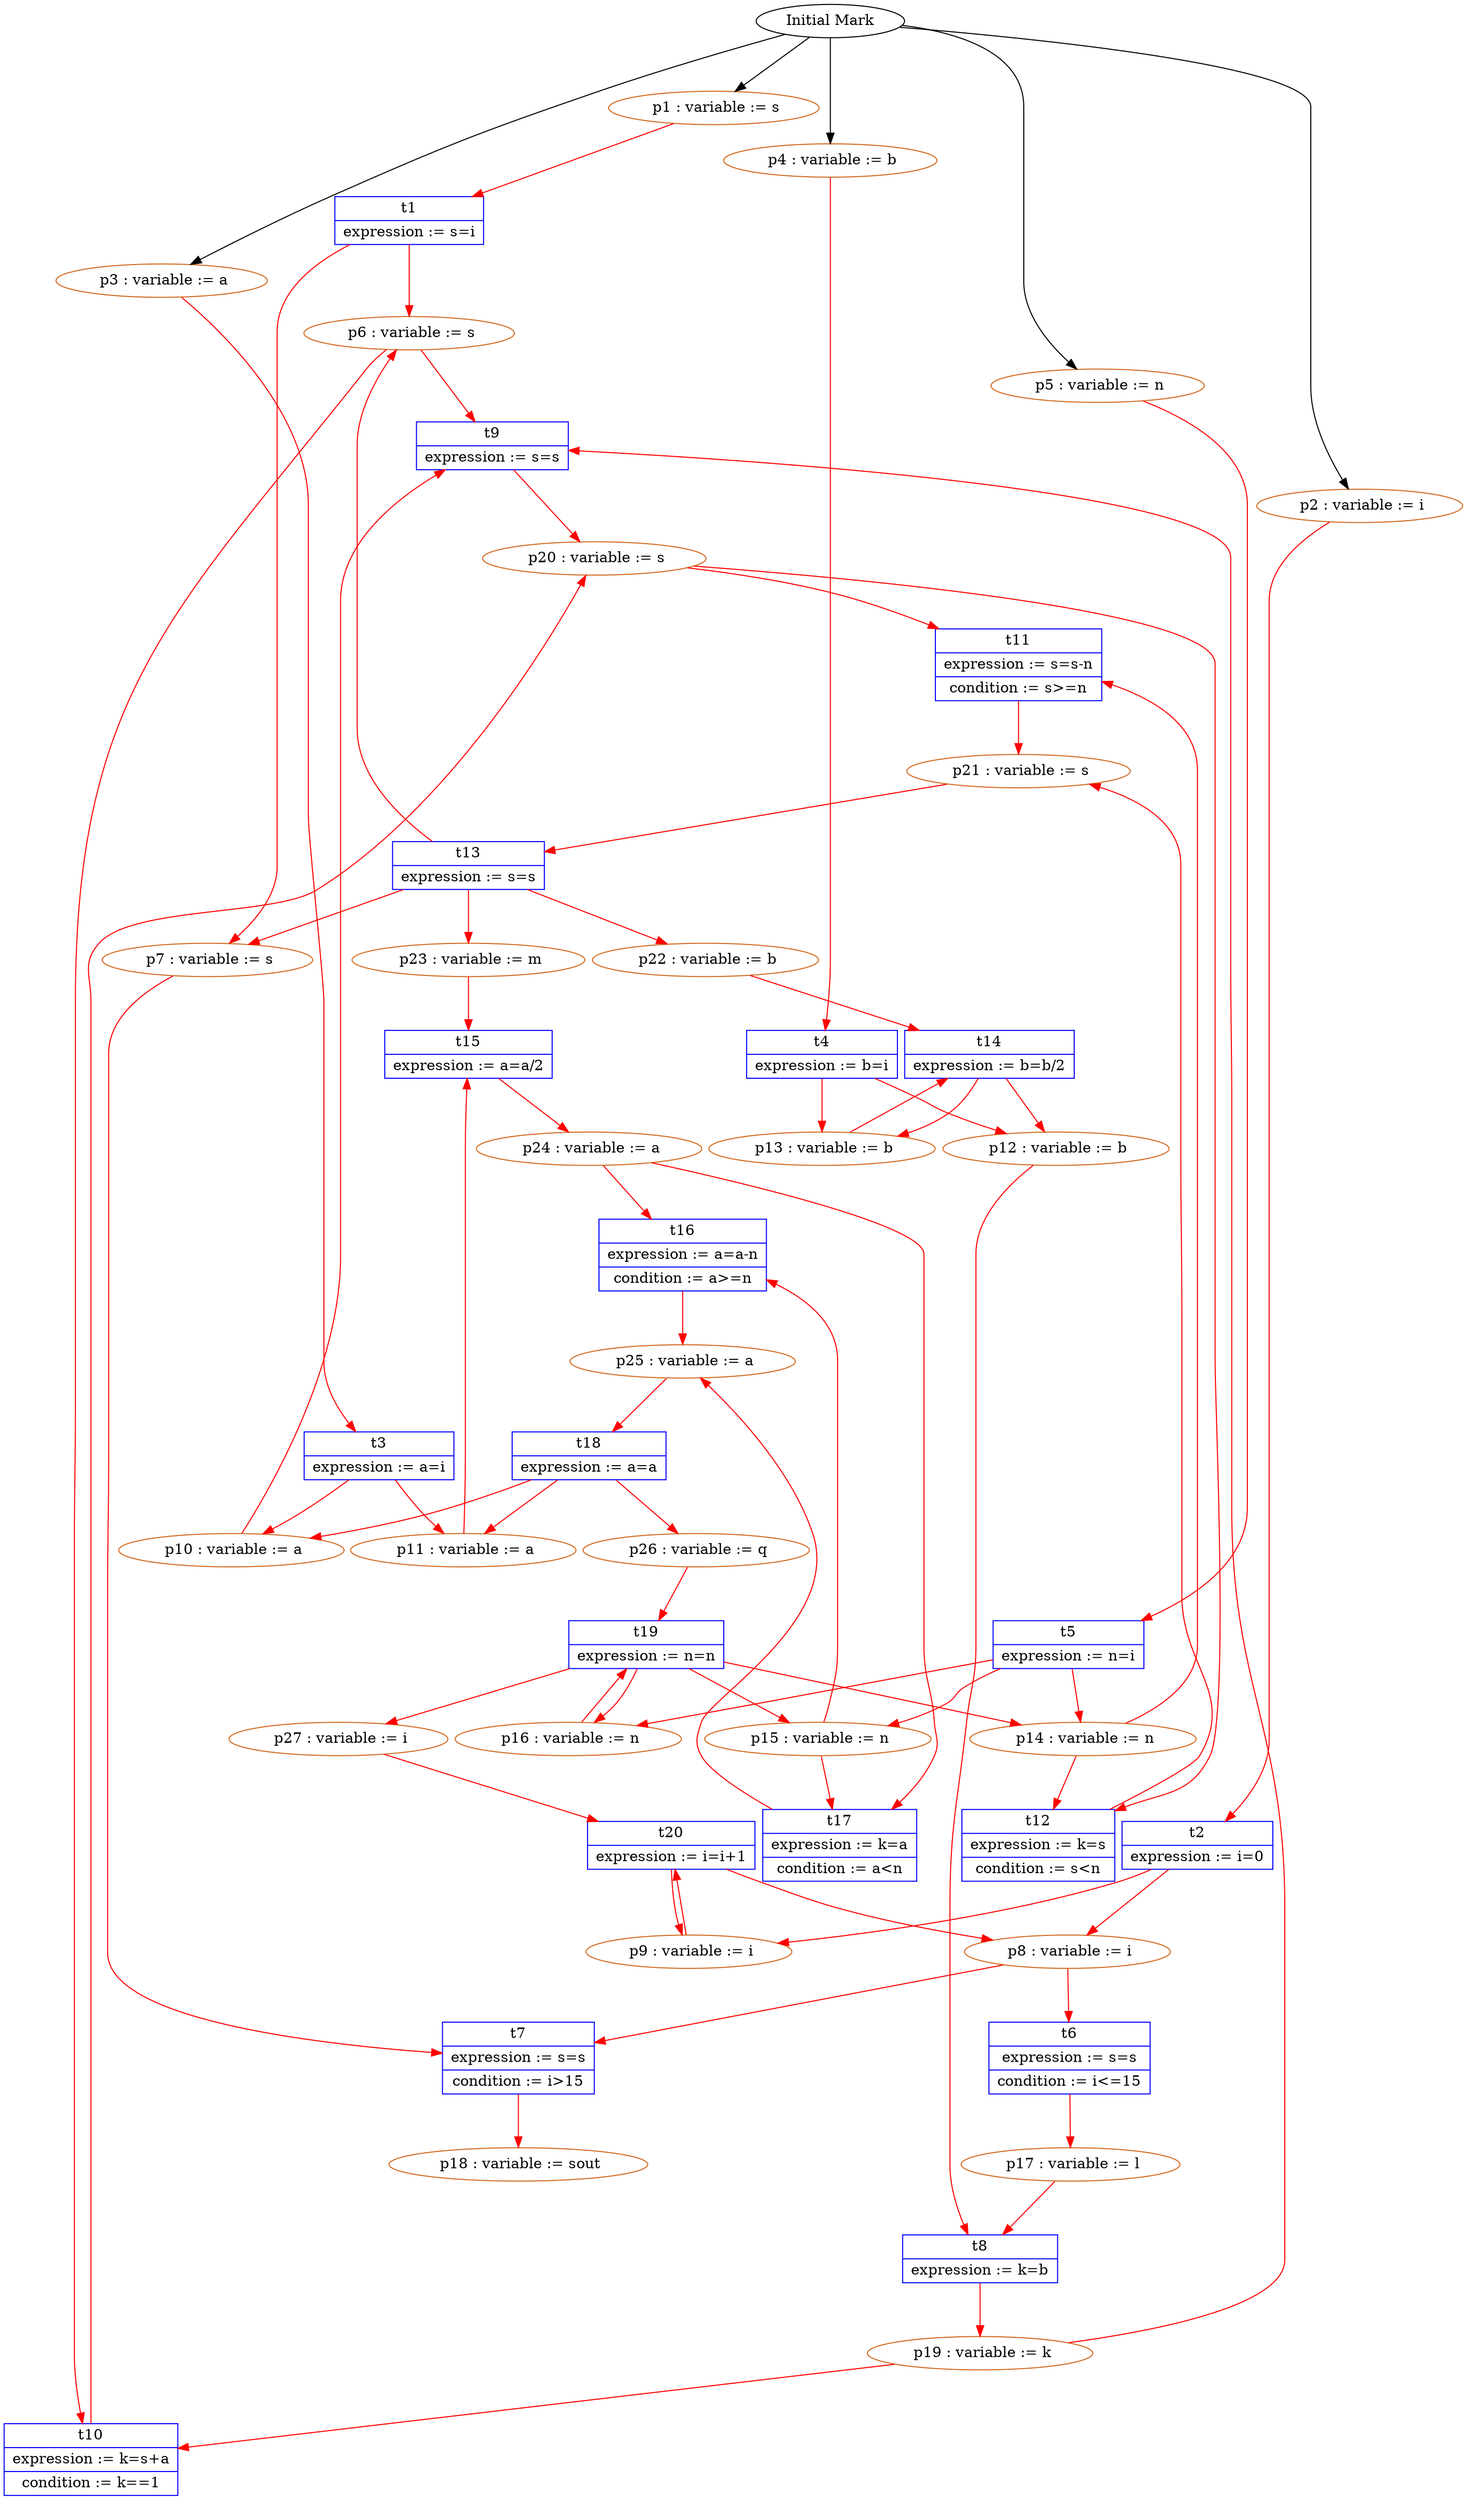 digraph modn {
	fontname = "Times-Roman"; fontsize = 14;
	node [ height = 0.25, width = 0.4, shape = box ];
	edge [ color = red ];
	nodesep = 0.1; ranksep = 0.5;

	nodep1 [color = chocolate shape = ellipse, label = " p1 : variable := s"];
	nodep2 [color = chocolate shape = ellipse, label = " p2 : variable := i"];
	nodep3 [color = chocolate shape = ellipse, label = " p3 : variable := a"];
	nodep4 [color = chocolate shape = ellipse, label = " p4 : variable := b"];
	nodep5 [color = chocolate shape = ellipse, label = " p5 : variable := n"];
	nodep6 [color = chocolate shape = ellipse, label = " p6 : variable := s"];
	nodep7 [color = chocolate shape = ellipse, label = " p7 : variable := s"];
	nodep8 [color = chocolate shape = ellipse, label = " p8 : variable := i"];
	nodep9 [color = chocolate shape = ellipse, label = " p9 : variable := i"];
	nodep10 [color = chocolate shape = ellipse, label = " p10 : variable := a"];
	nodep11 [color = chocolate shape = ellipse, label = " p11 : variable := a"];
	nodep12 [color = chocolate shape = ellipse, label = " p12 : variable := b"];
	nodep13 [color = chocolate shape = ellipse, label = " p13 : variable := b"];
	nodep14 [color = chocolate shape = ellipse, label = " p14 : variable := n"];
	nodep15 [color = chocolate shape = ellipse, label = " p15 : variable := n"];
	nodep16 [color = chocolate shape = ellipse, label = " p16 : variable := n"];
	nodep17 [color = chocolate shape = ellipse, label = " p17 : variable := l"];
	nodep18 [color = chocolate shape = ellipse, label = " p18 : variable := sout"];
	nodep19 [color = chocolate shape = ellipse, label = " p19 : variable := k"];
	nodep20 [color = chocolate shape = ellipse, label = " p20 : variable := s"];
	nodep21 [color = chocolate shape = ellipse, label = " p21 : variable := s"];
	nodep22 [color = chocolate shape = ellipse, label = " p22 : variable := b"];
	nodep23 [color = chocolate shape = ellipse, label = " p23 : variable := m"];
	nodep24 [color = chocolate shape = ellipse, label = " p24 : variable := a"];
	nodep25 [color = chocolate shape = ellipse, label = " p25 : variable := a"];
	nodep26 [color = chocolate shape = ellipse, label = " p26 : variable := q"];
	nodep27 [color = chocolate shape = ellipse, label = " p27 : variable := i"];

	nodet1 [color = blue shape = record, label = "{ t1 | expression := s=i }"];
	nodet2 [color = blue shape = record, label = "{ t2 | expression := i=0 }"];
	nodet3 [color = blue shape = record, label = "{ t3 | expression := a=i }"];
	nodet4 [color = blue shape = record, label = "{ t4 | expression := b=i }"];
	nodet5 [color = blue shape = record, label = "{ t5 | expression := n=i }"];
	nodet6 [color = blue shape = record, label = "{ t6 | expression := s=s | condition := i\<=15 }"];
	nodet7 [color = blue shape = record, label = "{ t7 | expression := s=s | condition := i\>15 }"];
	nodet8 [color = blue shape = record, label = "{ t8 | expression := k=b }"];
	nodet9 [color = blue shape = record, label = "{ t9 | expression := s=s }"];
	nodet10 [color = blue shape = record, label = "{ t10 | expression := k=s+a | condition := k==1 }"];
	nodet11 [color = blue shape = record, label = "{ t11 | expression := s=s-n | condition := s\>=n }"];
	nodet12 [color = blue shape = record, label = "{ t12 | expression := k=s | condition := s\<n }"];
	nodet13 [color = blue shape = record, label = "{ t13 | expression := s=s }"];
	nodet14 [color = blue shape = record, label = "{ t14 | expression := b=b/2 }"];
	nodet15 [color = blue shape = record, label = "{ t15 | expression := a=a/2 }"];
	nodet16 [color = blue shape = record, label = "{ t16 | expression := a=a-n | condition := a\>=n }"];
	nodet17 [color = blue shape = record, label = "{ t17 | expression := k=a | condition := a\<n }"];
	nodet18 [color = blue shape = record, label = "{ t18 | expression := a=a }"];
	nodet19 [color = blue shape = record, label = "{ t19 | expression := n=n }"];
	nodet20 [color = blue shape = record, label = "{ t20 | expression := i=i+1 }"];

	nodep1 -> nodet1 [label = " "];
	nodet1 -> nodep6 [label = " "];
	nodet1 -> nodep7 [label = " "];
	nodep2 -> nodet2 [label = " "];
	nodet2 -> nodep8 [label = " "];
	nodet2 -> nodep9 [label = " "];
	nodep3 -> nodet3 [label = " "];
	nodet3 -> nodep10 [label = " "];
	nodet3 -> nodep11 [label = " "];
	nodep4 -> nodet4 [label = " "];
	nodet4 -> nodep12 [label = " "];
	nodet4 -> nodep13 [label = " "];
	nodep5 -> nodet5 [label = " "];
	nodet5 -> nodep14 [label = " "];
	nodet5 -> nodep15 [label = " "];
	nodet5 -> nodep16 [label = " "];
	nodep8 -> nodet6 [label = " "];
	nodet6 -> nodep17 [label = " "];
	nodep7 -> nodet7 [label = " "];
	nodep8 -> nodet7 [label = " "];
	nodet7 -> nodep18 [label = " "];
	nodep12 -> nodet8 [label = " "];
	nodep17 -> nodet8 [label = " "];
	nodet8 -> nodep19 [label = " "];
	nodep6 -> nodet9 [label = " "];
	nodep10 -> nodet9 [label = " "];
	nodep19 -> nodet9 [label = " "];
	nodet9 -> nodep20 [label = " "];
	nodep19 -> nodet10 [label = " "];
	nodep6 -> nodet10 [label = " "];
	nodet10 -> nodep20 [label = " "];
	nodep20 -> nodet11 [label = " "];
	nodep14 -> nodet11 [label = " "];
	nodet11 -> nodep21 [label = " "];
	nodep20 -> nodet12 [label = " "];
	nodep14 -> nodet12 [label = " "];
	nodet12 -> nodep21 [label = " "];
	nodep21 -> nodet13 [label = " "];
	nodet13 -> nodep6 [label = " "];
	nodet13 -> nodep7 [label = " "];
	nodet13 -> nodep22 [label = " "];
	nodet13 -> nodep23 [label = " "];
	nodep22 -> nodet14 [label = " "];
	nodep13 -> nodet14 [label = " "];
	nodet14 -> nodep12 [label = " "];
	nodet14 -> nodep13 [label = " "];
	nodep23 -> nodet15 [label = " "];
	nodep11 -> nodet15 [label = " "];
	nodet15 -> nodep24 [label = " "];
	nodep24 -> nodet16 [label = " "];
	nodep15 -> nodet16 [label = " "];
	nodet16 -> nodep25 [label = " "];
	nodep24 -> nodet17 [label = " "];
	nodep15 -> nodet17 [label = " "];
	nodet17 -> nodep25 [label = " "];
	nodep25 -> nodet18 [label = " "];
	nodet18 -> nodep10 [label = " "];
	nodet18 -> nodep11 [label = " "];
	nodet18 -> nodep26 [label = " "];
	nodep16 -> nodet19 [label = " "];
	nodep26 -> nodet19 [label = " "];
	nodet19 -> nodep14 [label = " "];
	nodet19 -> nodep15 [label = " "];
	nodet19 -> nodep16 [label = " "];
	nodet19 -> nodep27 [label = " "];
	nodep9 -> nodet20 [label = " "];
	nodep27 -> nodet20 [label = " "];
	nodet20 -> nodep8 [label = " "];
	nodet20 -> nodep9 [label = " "];
	nodestart [color = black shape = ellipse, label = "Initial Mark"];
	nodestart -> nodep1 [color = black label = " "];
	nodestart -> nodep2 [color = black label = " "];
	nodestart -> nodep3 [color = black label = " "];
	nodestart -> nodep4 [color = black label = " "];
	nodestart -> nodep5 [color = black label = " "];
}
